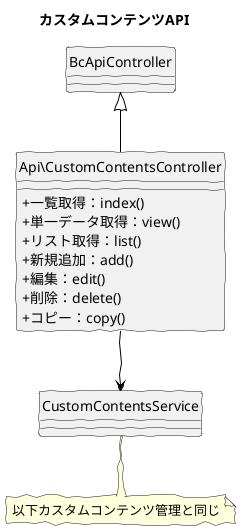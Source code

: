 @startuml
skinparam handwritten true
skinparam backgroundColor white
hide circle
skinparam classAttributeIconSize 0

title カスタムコンテンツAPI

class Api\CustomContentsController {
  + 一覧取得：index()
  + 単一データ取得：view()
  + リスト取得：list()
  + 新規追加：add()
  + 編集：edit()
  + 削除：delete()
  + コピー：copy()
}

Api\CustomContentsController -down[#Black]-> CustomContentsService
Api\CustomContentsController -up[#Black]-|> BcApiController

note "以下カスタムコンテンツ管理と同じ" as note
CustomContentsService .. note

@enduml
